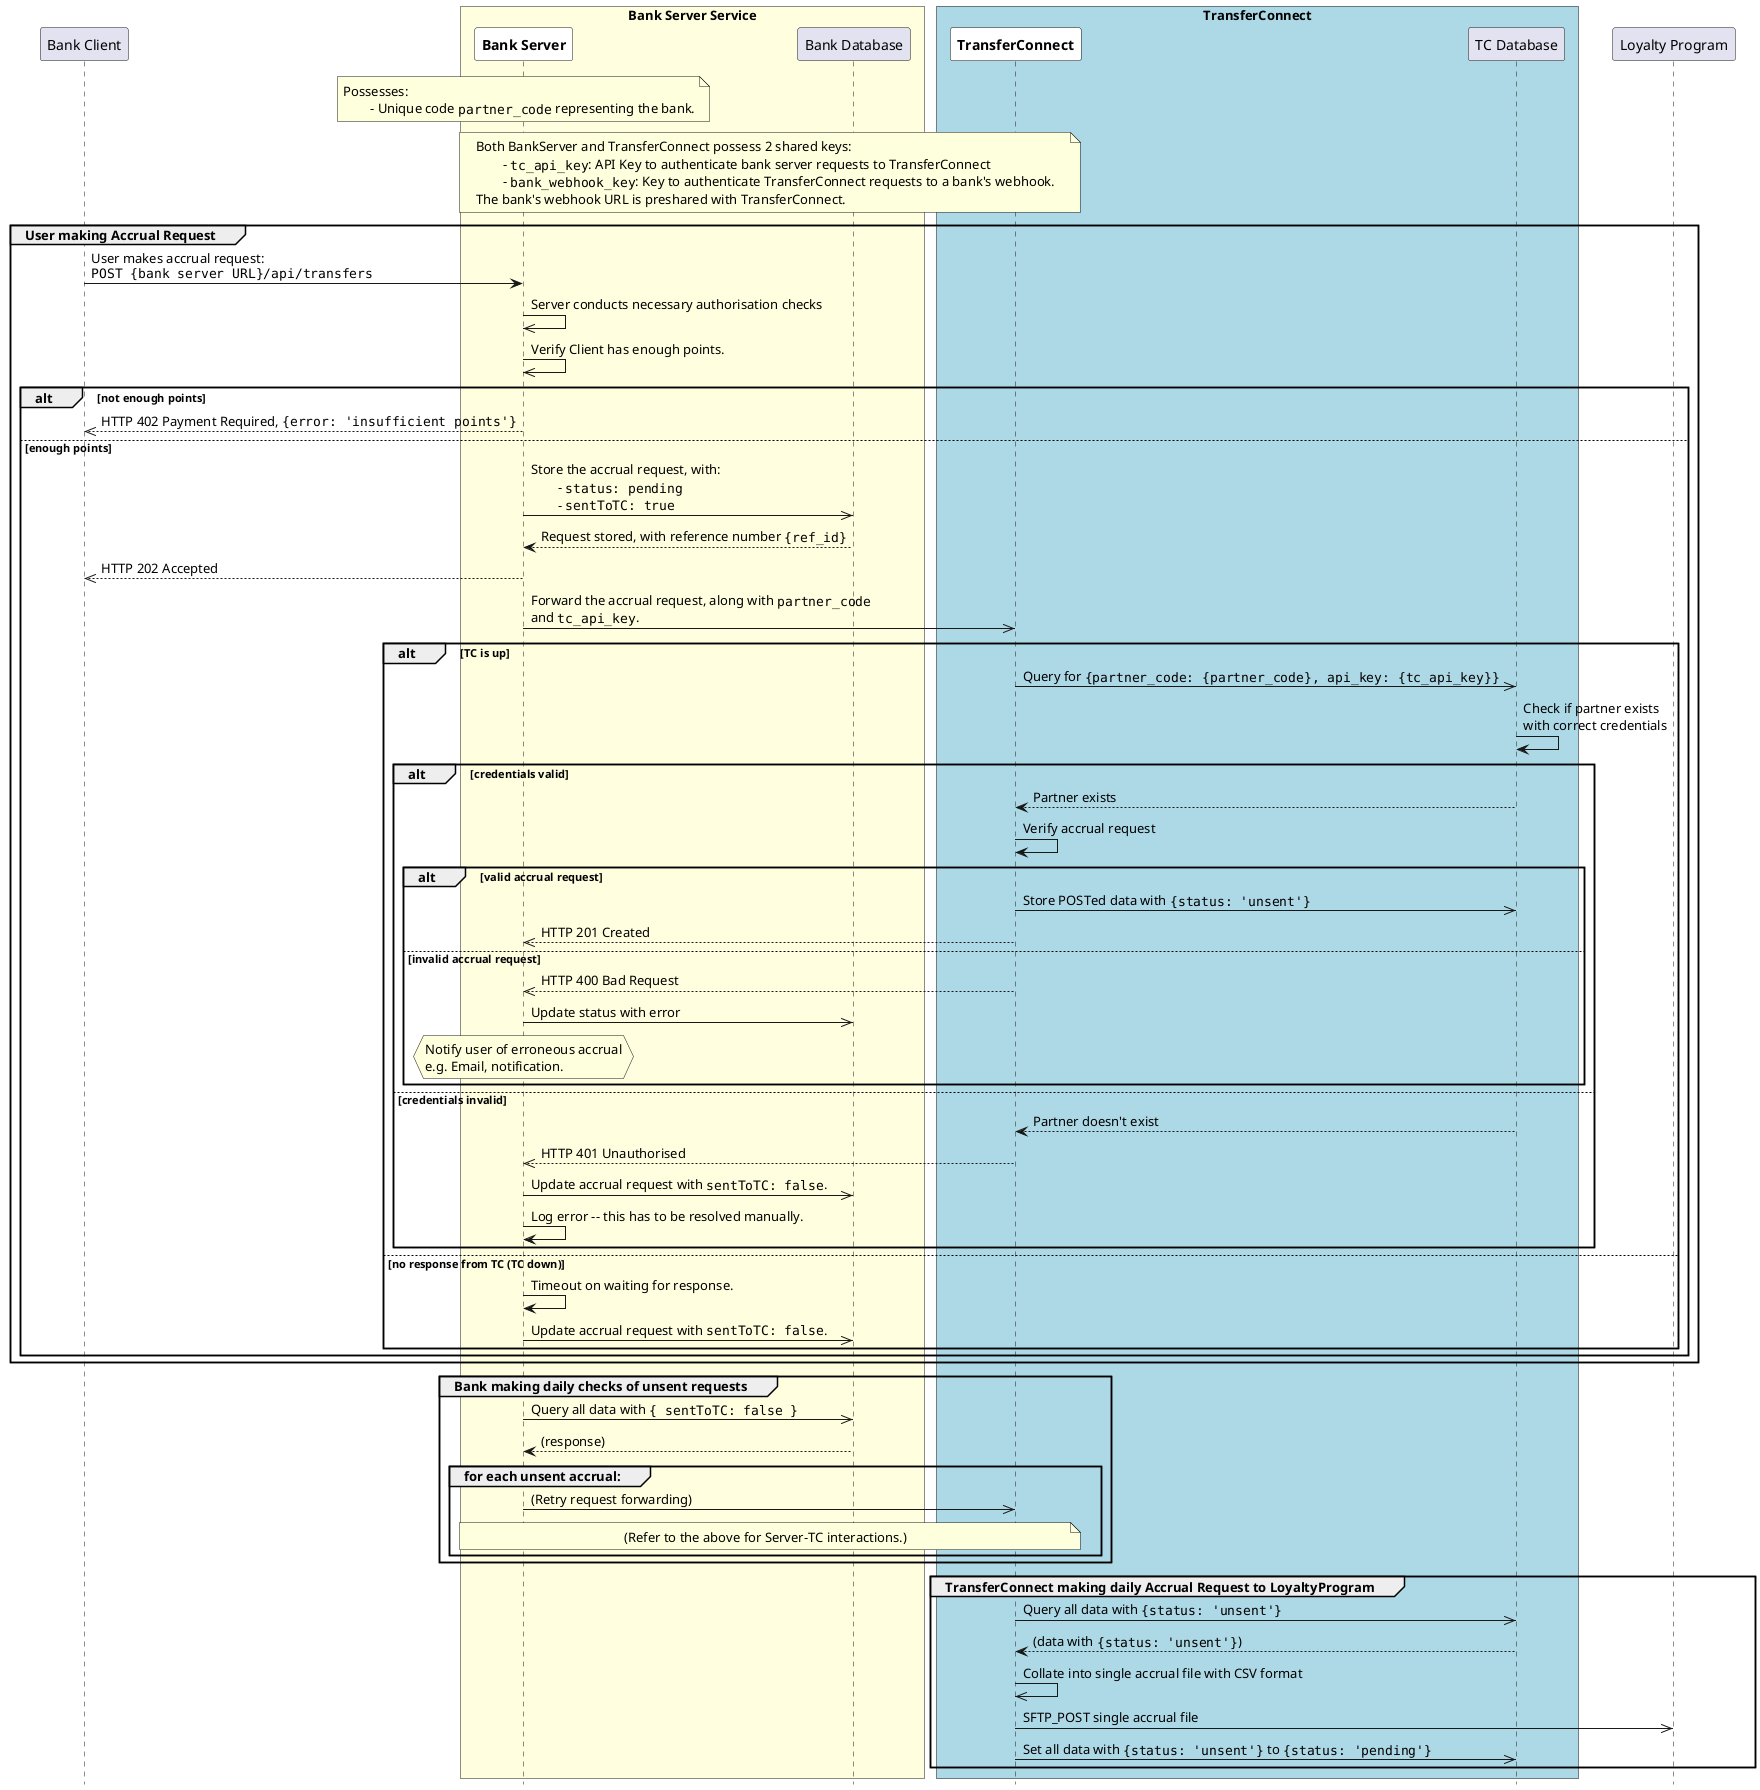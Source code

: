 @startuml TransferConnect: Accrual Request
skinparam ParticipantPadding 10
skinparam BoxPadding 5
hide footbox

participant BankClient as "Bank Client"

box "Bank Server Service" #LightYellow
  participant BankServer as "**Bank Server**" #white
  participant BankDB as "Bank Database"
end box

box "TransferConnect" #LightBlue
  participant TransferConnect as "**TransferConnect**" #white
  participant TCDB as "TC Database"
end box

participant LoyaltyProgram as "Loyalty Program"

note over BankServer: Possesses:\n\t- Unique code ""partner_code"" representing the bank.
note over BankServer,TransferConnect
Both BankServer and TransferConnect possess 2 shared keys:
\t- ""tc_api_key"": API Key to authenticate bank server requests to TransferConnect
\t- ""bank_webhook_key"": Key to authenticate TransferConnect requests to a bank's webhook.
The bank's webhook URL is preshared with TransferConnect.
endnote

group User making Accrual Request
    BankClient -> BankServer: User makes accrual request:\n""POST {bank server URL}/api/transfers""
    BankServer ->> BankServer: Server conducts necessary authorisation checks
    BankServer ->> BankServer: Verify Client has enough points.
    alt not enough points
        BankClient <<-- BankServer: HTTP 402 Payment Required, ""{error: 'insufficient points'}""
    else enough points
        BankServer ->> BankDB: Store the accrual request, with:\n\t- ""status: pending""\n\t- ""sentToTC: true""
        BankServer <-- BankDB: Request stored, with reference number ""{ref_id}""
        BankClient <<-- BankServer: HTTP 202 Accepted
        BankServer ->> TransferConnect: Forward the accrual request, along with ""partner_code""\nand ""tc_api_key"".
        alt TC is up
            TransferConnect ->> TCDB: Query for ""{partner_code: {partner_code}, api_key: {tc_api_key}}""
            TCDB -> TCDB: Check if partner exists\nwith correct credentials
            alt credentials valid
                TransferConnect <-- TCDB: Partner exists
                TransferConnect -> TransferConnect: Verify accrual request
                alt valid accrual request
                    TransferConnect ->> TCDB: Store POSTed data with ""{status: 'unsent'}""
                    BankServer <<-- TransferConnect: HTTP 201 Created
                else invalid accrual request
                    BankServer <<-- TransferConnect: HTTP 400 Bad Request
                    BankServer ->> BankDB: Update status with error
                    hnote over BankServer: Notify user of erroneous accrual\ne.g. Email, notification.
            end
            else credentials invalid
                TransferConnect <-- TCDB: Partner doesn't exist
                BankServer <<-- TransferConnect: HTTP 401 Unauthorised
                BankServer ->> BankDB: Update accrual request with ""sentToTC: false"".
                BankServer -> BankServer: Log error -- this has to be resolved manually.
            end
        else no response from TC (TC down)
            BankServer -> BankServer: Timeout on waiting for response.
            BankServer ->> BankDB: Update accrual request with ""sentToTC: false"".
        end
    end
end

group Bank making daily checks of unsent requests
    BankServer ->> BankDB: Query all data with ""{ sentToTC: false }""
    BankServer <-- BankDB: (response)
    group for each unsent accrual:
        BankServer ->> TransferConnect: (Retry request forwarding)
        note over BankServer,TransferConnect: (Refer to the above for Server-TC interactions.)
    end
end

group TransferConnect making daily Accrual Request to LoyaltyProgram
    TransferConnect ->> TCDB: Query all data with ""{status: 'unsent'}""
    TransferConnect <-- TCDB: (data with ""{status: 'unsent'}"")
    TransferConnect ->> TransferConnect: Collate into single accrual file with CSV format
    TransferConnect ->> LoyaltyProgram: SFTP_POST single accrual file
    TransferConnect ->> TCDB: Set all data with ""{status: 'unsent'}"" to ""{status: 'pending'}""
end

@enduml